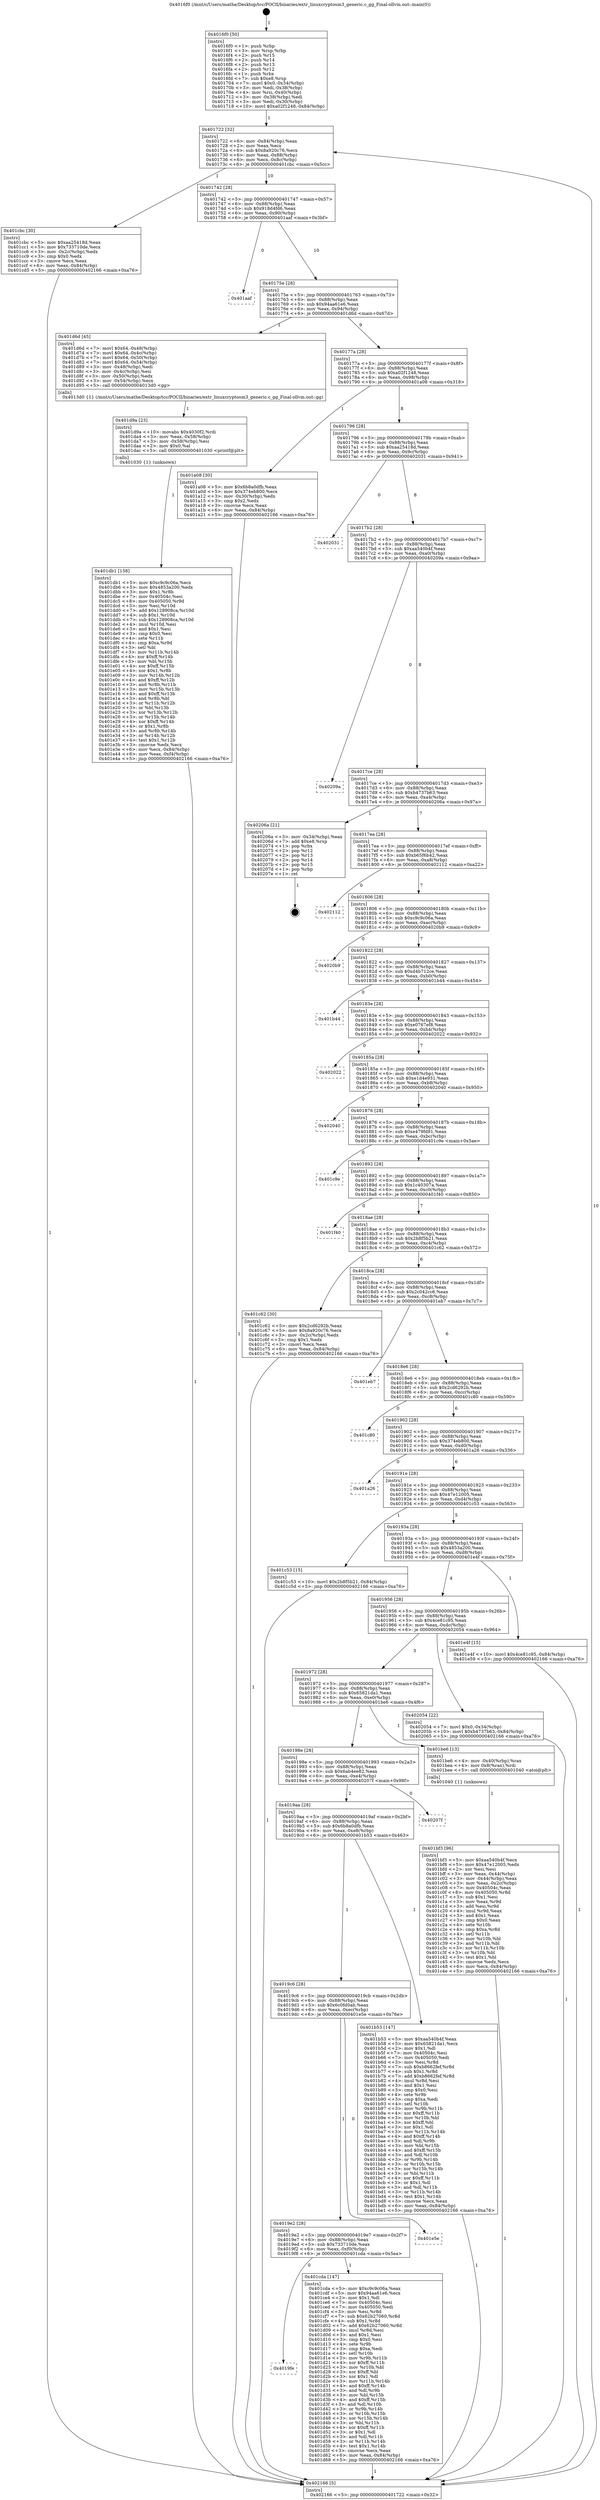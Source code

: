 digraph "0x4016f0" {
  label = "0x4016f0 (/mnt/c/Users/mathe/Desktop/tcc/POCII/binaries/extr_linuxcryptosm3_generic.c_gg_Final-ollvm.out::main(0))"
  labelloc = "t"
  node[shape=record]

  Entry [label="",width=0.3,height=0.3,shape=circle,fillcolor=black,style=filled]
  "0x401722" [label="{
     0x401722 [32]\l
     | [instrs]\l
     &nbsp;&nbsp;0x401722 \<+6\>: mov -0x84(%rbp),%eax\l
     &nbsp;&nbsp;0x401728 \<+2\>: mov %eax,%ecx\l
     &nbsp;&nbsp;0x40172a \<+6\>: sub $0x8a920c76,%ecx\l
     &nbsp;&nbsp;0x401730 \<+6\>: mov %eax,-0x88(%rbp)\l
     &nbsp;&nbsp;0x401736 \<+6\>: mov %ecx,-0x8c(%rbp)\l
     &nbsp;&nbsp;0x40173c \<+6\>: je 0000000000401cbc \<main+0x5cc\>\l
  }"]
  "0x401cbc" [label="{
     0x401cbc [30]\l
     | [instrs]\l
     &nbsp;&nbsp;0x401cbc \<+5\>: mov $0xaa25418d,%eax\l
     &nbsp;&nbsp;0x401cc1 \<+5\>: mov $0x733710de,%ecx\l
     &nbsp;&nbsp;0x401cc6 \<+3\>: mov -0x2c(%rbp),%edx\l
     &nbsp;&nbsp;0x401cc9 \<+3\>: cmp $0x0,%edx\l
     &nbsp;&nbsp;0x401ccc \<+3\>: cmove %ecx,%eax\l
     &nbsp;&nbsp;0x401ccf \<+6\>: mov %eax,-0x84(%rbp)\l
     &nbsp;&nbsp;0x401cd5 \<+5\>: jmp 0000000000402166 \<main+0xa76\>\l
  }"]
  "0x401742" [label="{
     0x401742 [28]\l
     | [instrs]\l
     &nbsp;&nbsp;0x401742 \<+5\>: jmp 0000000000401747 \<main+0x57\>\l
     &nbsp;&nbsp;0x401747 \<+6\>: mov -0x88(%rbp),%eax\l
     &nbsp;&nbsp;0x40174d \<+5\>: sub $0x918d4fd6,%eax\l
     &nbsp;&nbsp;0x401752 \<+6\>: mov %eax,-0x90(%rbp)\l
     &nbsp;&nbsp;0x401758 \<+6\>: je 0000000000401aaf \<main+0x3bf\>\l
  }"]
  Exit [label="",width=0.3,height=0.3,shape=circle,fillcolor=black,style=filled,peripheries=2]
  "0x401aaf" [label="{
     0x401aaf\l
  }", style=dashed]
  "0x40175e" [label="{
     0x40175e [28]\l
     | [instrs]\l
     &nbsp;&nbsp;0x40175e \<+5\>: jmp 0000000000401763 \<main+0x73\>\l
     &nbsp;&nbsp;0x401763 \<+6\>: mov -0x88(%rbp),%eax\l
     &nbsp;&nbsp;0x401769 \<+5\>: sub $0x94aa61e6,%eax\l
     &nbsp;&nbsp;0x40176e \<+6\>: mov %eax,-0x94(%rbp)\l
     &nbsp;&nbsp;0x401774 \<+6\>: je 0000000000401d6d \<main+0x67d\>\l
  }"]
  "0x401db1" [label="{
     0x401db1 [158]\l
     | [instrs]\l
     &nbsp;&nbsp;0x401db1 \<+5\>: mov $0xc9c9c06a,%ecx\l
     &nbsp;&nbsp;0x401db6 \<+5\>: mov $0x4853a200,%edx\l
     &nbsp;&nbsp;0x401dbb \<+3\>: mov $0x1,%r8b\l
     &nbsp;&nbsp;0x401dbe \<+7\>: mov 0x40504c,%esi\l
     &nbsp;&nbsp;0x401dc5 \<+8\>: mov 0x405050,%r9d\l
     &nbsp;&nbsp;0x401dcd \<+3\>: mov %esi,%r10d\l
     &nbsp;&nbsp;0x401dd0 \<+7\>: add $0x128908ca,%r10d\l
     &nbsp;&nbsp;0x401dd7 \<+4\>: sub $0x1,%r10d\l
     &nbsp;&nbsp;0x401ddb \<+7\>: sub $0x128908ca,%r10d\l
     &nbsp;&nbsp;0x401de2 \<+4\>: imul %r10d,%esi\l
     &nbsp;&nbsp;0x401de6 \<+3\>: and $0x1,%esi\l
     &nbsp;&nbsp;0x401de9 \<+3\>: cmp $0x0,%esi\l
     &nbsp;&nbsp;0x401dec \<+4\>: sete %r11b\l
     &nbsp;&nbsp;0x401df0 \<+4\>: cmp $0xa,%r9d\l
     &nbsp;&nbsp;0x401df4 \<+3\>: setl %bl\l
     &nbsp;&nbsp;0x401df7 \<+3\>: mov %r11b,%r14b\l
     &nbsp;&nbsp;0x401dfa \<+4\>: xor $0xff,%r14b\l
     &nbsp;&nbsp;0x401dfe \<+3\>: mov %bl,%r15b\l
     &nbsp;&nbsp;0x401e01 \<+4\>: xor $0xff,%r15b\l
     &nbsp;&nbsp;0x401e05 \<+4\>: xor $0x1,%r8b\l
     &nbsp;&nbsp;0x401e09 \<+3\>: mov %r14b,%r12b\l
     &nbsp;&nbsp;0x401e0c \<+4\>: and $0xff,%r12b\l
     &nbsp;&nbsp;0x401e10 \<+3\>: and %r8b,%r11b\l
     &nbsp;&nbsp;0x401e13 \<+3\>: mov %r15b,%r13b\l
     &nbsp;&nbsp;0x401e16 \<+4\>: and $0xff,%r13b\l
     &nbsp;&nbsp;0x401e1a \<+3\>: and %r8b,%bl\l
     &nbsp;&nbsp;0x401e1d \<+3\>: or %r11b,%r12b\l
     &nbsp;&nbsp;0x401e20 \<+3\>: or %bl,%r13b\l
     &nbsp;&nbsp;0x401e23 \<+3\>: xor %r13b,%r12b\l
     &nbsp;&nbsp;0x401e26 \<+3\>: or %r15b,%r14b\l
     &nbsp;&nbsp;0x401e29 \<+4\>: xor $0xff,%r14b\l
     &nbsp;&nbsp;0x401e2d \<+4\>: or $0x1,%r8b\l
     &nbsp;&nbsp;0x401e31 \<+3\>: and %r8b,%r14b\l
     &nbsp;&nbsp;0x401e34 \<+3\>: or %r14b,%r12b\l
     &nbsp;&nbsp;0x401e37 \<+4\>: test $0x1,%r12b\l
     &nbsp;&nbsp;0x401e3b \<+3\>: cmovne %edx,%ecx\l
     &nbsp;&nbsp;0x401e3e \<+6\>: mov %ecx,-0x84(%rbp)\l
     &nbsp;&nbsp;0x401e44 \<+6\>: mov %eax,-0xf4(%rbp)\l
     &nbsp;&nbsp;0x401e4a \<+5\>: jmp 0000000000402166 \<main+0xa76\>\l
  }"]
  "0x401d6d" [label="{
     0x401d6d [45]\l
     | [instrs]\l
     &nbsp;&nbsp;0x401d6d \<+7\>: movl $0x64,-0x48(%rbp)\l
     &nbsp;&nbsp;0x401d74 \<+7\>: movl $0x64,-0x4c(%rbp)\l
     &nbsp;&nbsp;0x401d7b \<+7\>: movl $0x64,-0x50(%rbp)\l
     &nbsp;&nbsp;0x401d82 \<+7\>: movl $0x64,-0x54(%rbp)\l
     &nbsp;&nbsp;0x401d89 \<+3\>: mov -0x48(%rbp),%edi\l
     &nbsp;&nbsp;0x401d8c \<+3\>: mov -0x4c(%rbp),%esi\l
     &nbsp;&nbsp;0x401d8f \<+3\>: mov -0x50(%rbp),%edx\l
     &nbsp;&nbsp;0x401d92 \<+3\>: mov -0x54(%rbp),%ecx\l
     &nbsp;&nbsp;0x401d95 \<+5\>: call 00000000004013d0 \<gg\>\l
     | [calls]\l
     &nbsp;&nbsp;0x4013d0 \{1\} (/mnt/c/Users/mathe/Desktop/tcc/POCII/binaries/extr_linuxcryptosm3_generic.c_gg_Final-ollvm.out::gg)\l
  }"]
  "0x40177a" [label="{
     0x40177a [28]\l
     | [instrs]\l
     &nbsp;&nbsp;0x40177a \<+5\>: jmp 000000000040177f \<main+0x8f\>\l
     &nbsp;&nbsp;0x40177f \<+6\>: mov -0x88(%rbp),%eax\l
     &nbsp;&nbsp;0x401785 \<+5\>: sub $0xa02f1248,%eax\l
     &nbsp;&nbsp;0x40178a \<+6\>: mov %eax,-0x98(%rbp)\l
     &nbsp;&nbsp;0x401790 \<+6\>: je 0000000000401a08 \<main+0x318\>\l
  }"]
  "0x401d9a" [label="{
     0x401d9a [23]\l
     | [instrs]\l
     &nbsp;&nbsp;0x401d9a \<+10\>: movabs $0x4030f2,%rdi\l
     &nbsp;&nbsp;0x401da4 \<+3\>: mov %eax,-0x58(%rbp)\l
     &nbsp;&nbsp;0x401da7 \<+3\>: mov -0x58(%rbp),%esi\l
     &nbsp;&nbsp;0x401daa \<+2\>: mov $0x0,%al\l
     &nbsp;&nbsp;0x401dac \<+5\>: call 0000000000401030 \<printf@plt\>\l
     | [calls]\l
     &nbsp;&nbsp;0x401030 \{1\} (unknown)\l
  }"]
  "0x401a08" [label="{
     0x401a08 [30]\l
     | [instrs]\l
     &nbsp;&nbsp;0x401a08 \<+5\>: mov $0x6b8a0dfb,%eax\l
     &nbsp;&nbsp;0x401a0d \<+5\>: mov $0x374eb800,%ecx\l
     &nbsp;&nbsp;0x401a12 \<+3\>: mov -0x30(%rbp),%edx\l
     &nbsp;&nbsp;0x401a15 \<+3\>: cmp $0x2,%edx\l
     &nbsp;&nbsp;0x401a18 \<+3\>: cmovne %ecx,%eax\l
     &nbsp;&nbsp;0x401a1b \<+6\>: mov %eax,-0x84(%rbp)\l
     &nbsp;&nbsp;0x401a21 \<+5\>: jmp 0000000000402166 \<main+0xa76\>\l
  }"]
  "0x401796" [label="{
     0x401796 [28]\l
     | [instrs]\l
     &nbsp;&nbsp;0x401796 \<+5\>: jmp 000000000040179b \<main+0xab\>\l
     &nbsp;&nbsp;0x40179b \<+6\>: mov -0x88(%rbp),%eax\l
     &nbsp;&nbsp;0x4017a1 \<+5\>: sub $0xaa25418d,%eax\l
     &nbsp;&nbsp;0x4017a6 \<+6\>: mov %eax,-0x9c(%rbp)\l
     &nbsp;&nbsp;0x4017ac \<+6\>: je 0000000000402031 \<main+0x941\>\l
  }"]
  "0x402166" [label="{
     0x402166 [5]\l
     | [instrs]\l
     &nbsp;&nbsp;0x402166 \<+5\>: jmp 0000000000401722 \<main+0x32\>\l
  }"]
  "0x4016f0" [label="{
     0x4016f0 [50]\l
     | [instrs]\l
     &nbsp;&nbsp;0x4016f0 \<+1\>: push %rbp\l
     &nbsp;&nbsp;0x4016f1 \<+3\>: mov %rsp,%rbp\l
     &nbsp;&nbsp;0x4016f4 \<+2\>: push %r15\l
     &nbsp;&nbsp;0x4016f6 \<+2\>: push %r14\l
     &nbsp;&nbsp;0x4016f8 \<+2\>: push %r13\l
     &nbsp;&nbsp;0x4016fa \<+2\>: push %r12\l
     &nbsp;&nbsp;0x4016fc \<+1\>: push %rbx\l
     &nbsp;&nbsp;0x4016fd \<+7\>: sub $0xe8,%rsp\l
     &nbsp;&nbsp;0x401704 \<+7\>: movl $0x0,-0x34(%rbp)\l
     &nbsp;&nbsp;0x40170b \<+3\>: mov %edi,-0x38(%rbp)\l
     &nbsp;&nbsp;0x40170e \<+4\>: mov %rsi,-0x40(%rbp)\l
     &nbsp;&nbsp;0x401712 \<+3\>: mov -0x38(%rbp),%edi\l
     &nbsp;&nbsp;0x401715 \<+3\>: mov %edi,-0x30(%rbp)\l
     &nbsp;&nbsp;0x401718 \<+10\>: movl $0xa02f1248,-0x84(%rbp)\l
  }"]
  "0x4019fe" [label="{
     0x4019fe\l
  }", style=dashed]
  "0x402031" [label="{
     0x402031\l
  }", style=dashed]
  "0x4017b2" [label="{
     0x4017b2 [28]\l
     | [instrs]\l
     &nbsp;&nbsp;0x4017b2 \<+5\>: jmp 00000000004017b7 \<main+0xc7\>\l
     &nbsp;&nbsp;0x4017b7 \<+6\>: mov -0x88(%rbp),%eax\l
     &nbsp;&nbsp;0x4017bd \<+5\>: sub $0xaa540b4f,%eax\l
     &nbsp;&nbsp;0x4017c2 \<+6\>: mov %eax,-0xa0(%rbp)\l
     &nbsp;&nbsp;0x4017c8 \<+6\>: je 000000000040209a \<main+0x9aa\>\l
  }"]
  "0x401cda" [label="{
     0x401cda [147]\l
     | [instrs]\l
     &nbsp;&nbsp;0x401cda \<+5\>: mov $0xc9c9c06a,%eax\l
     &nbsp;&nbsp;0x401cdf \<+5\>: mov $0x94aa61e6,%ecx\l
     &nbsp;&nbsp;0x401ce4 \<+2\>: mov $0x1,%dl\l
     &nbsp;&nbsp;0x401ce6 \<+7\>: mov 0x40504c,%esi\l
     &nbsp;&nbsp;0x401ced \<+7\>: mov 0x405050,%edi\l
     &nbsp;&nbsp;0x401cf4 \<+3\>: mov %esi,%r8d\l
     &nbsp;&nbsp;0x401cf7 \<+7\>: sub $0x62b27060,%r8d\l
     &nbsp;&nbsp;0x401cfe \<+4\>: sub $0x1,%r8d\l
     &nbsp;&nbsp;0x401d02 \<+7\>: add $0x62b27060,%r8d\l
     &nbsp;&nbsp;0x401d09 \<+4\>: imul %r8d,%esi\l
     &nbsp;&nbsp;0x401d0d \<+3\>: and $0x1,%esi\l
     &nbsp;&nbsp;0x401d10 \<+3\>: cmp $0x0,%esi\l
     &nbsp;&nbsp;0x401d13 \<+4\>: sete %r9b\l
     &nbsp;&nbsp;0x401d17 \<+3\>: cmp $0xa,%edi\l
     &nbsp;&nbsp;0x401d1a \<+4\>: setl %r10b\l
     &nbsp;&nbsp;0x401d1e \<+3\>: mov %r9b,%r11b\l
     &nbsp;&nbsp;0x401d21 \<+4\>: xor $0xff,%r11b\l
     &nbsp;&nbsp;0x401d25 \<+3\>: mov %r10b,%bl\l
     &nbsp;&nbsp;0x401d28 \<+3\>: xor $0xff,%bl\l
     &nbsp;&nbsp;0x401d2b \<+3\>: xor $0x1,%dl\l
     &nbsp;&nbsp;0x401d2e \<+3\>: mov %r11b,%r14b\l
     &nbsp;&nbsp;0x401d31 \<+4\>: and $0xff,%r14b\l
     &nbsp;&nbsp;0x401d35 \<+3\>: and %dl,%r9b\l
     &nbsp;&nbsp;0x401d38 \<+3\>: mov %bl,%r15b\l
     &nbsp;&nbsp;0x401d3b \<+4\>: and $0xff,%r15b\l
     &nbsp;&nbsp;0x401d3f \<+3\>: and %dl,%r10b\l
     &nbsp;&nbsp;0x401d42 \<+3\>: or %r9b,%r14b\l
     &nbsp;&nbsp;0x401d45 \<+3\>: or %r10b,%r15b\l
     &nbsp;&nbsp;0x401d48 \<+3\>: xor %r15b,%r14b\l
     &nbsp;&nbsp;0x401d4b \<+3\>: or %bl,%r11b\l
     &nbsp;&nbsp;0x401d4e \<+4\>: xor $0xff,%r11b\l
     &nbsp;&nbsp;0x401d52 \<+3\>: or $0x1,%dl\l
     &nbsp;&nbsp;0x401d55 \<+3\>: and %dl,%r11b\l
     &nbsp;&nbsp;0x401d58 \<+3\>: or %r11b,%r14b\l
     &nbsp;&nbsp;0x401d5b \<+4\>: test $0x1,%r14b\l
     &nbsp;&nbsp;0x401d5f \<+3\>: cmovne %ecx,%eax\l
     &nbsp;&nbsp;0x401d62 \<+6\>: mov %eax,-0x84(%rbp)\l
     &nbsp;&nbsp;0x401d68 \<+5\>: jmp 0000000000402166 \<main+0xa76\>\l
  }"]
  "0x40209a" [label="{
     0x40209a\l
  }", style=dashed]
  "0x4017ce" [label="{
     0x4017ce [28]\l
     | [instrs]\l
     &nbsp;&nbsp;0x4017ce \<+5\>: jmp 00000000004017d3 \<main+0xe3\>\l
     &nbsp;&nbsp;0x4017d3 \<+6\>: mov -0x88(%rbp),%eax\l
     &nbsp;&nbsp;0x4017d9 \<+5\>: sub $0xb4737b63,%eax\l
     &nbsp;&nbsp;0x4017de \<+6\>: mov %eax,-0xa4(%rbp)\l
     &nbsp;&nbsp;0x4017e4 \<+6\>: je 000000000040206a \<main+0x97a\>\l
  }"]
  "0x4019e2" [label="{
     0x4019e2 [28]\l
     | [instrs]\l
     &nbsp;&nbsp;0x4019e2 \<+5\>: jmp 00000000004019e7 \<main+0x2f7\>\l
     &nbsp;&nbsp;0x4019e7 \<+6\>: mov -0x88(%rbp),%eax\l
     &nbsp;&nbsp;0x4019ed \<+5\>: sub $0x733710de,%eax\l
     &nbsp;&nbsp;0x4019f2 \<+6\>: mov %eax,-0xf0(%rbp)\l
     &nbsp;&nbsp;0x4019f8 \<+6\>: je 0000000000401cda \<main+0x5ea\>\l
  }"]
  "0x40206a" [label="{
     0x40206a [21]\l
     | [instrs]\l
     &nbsp;&nbsp;0x40206a \<+3\>: mov -0x34(%rbp),%eax\l
     &nbsp;&nbsp;0x40206d \<+7\>: add $0xe8,%rsp\l
     &nbsp;&nbsp;0x402074 \<+1\>: pop %rbx\l
     &nbsp;&nbsp;0x402075 \<+2\>: pop %r12\l
     &nbsp;&nbsp;0x402077 \<+2\>: pop %r13\l
     &nbsp;&nbsp;0x402079 \<+2\>: pop %r14\l
     &nbsp;&nbsp;0x40207b \<+2\>: pop %r15\l
     &nbsp;&nbsp;0x40207d \<+1\>: pop %rbp\l
     &nbsp;&nbsp;0x40207e \<+1\>: ret\l
  }"]
  "0x4017ea" [label="{
     0x4017ea [28]\l
     | [instrs]\l
     &nbsp;&nbsp;0x4017ea \<+5\>: jmp 00000000004017ef \<main+0xff\>\l
     &nbsp;&nbsp;0x4017ef \<+6\>: mov -0x88(%rbp),%eax\l
     &nbsp;&nbsp;0x4017f5 \<+5\>: sub $0xb65f6b42,%eax\l
     &nbsp;&nbsp;0x4017fa \<+6\>: mov %eax,-0xa8(%rbp)\l
     &nbsp;&nbsp;0x401800 \<+6\>: je 0000000000402112 \<main+0xa22\>\l
  }"]
  "0x401e5e" [label="{
     0x401e5e\l
  }", style=dashed]
  "0x402112" [label="{
     0x402112\l
  }", style=dashed]
  "0x401806" [label="{
     0x401806 [28]\l
     | [instrs]\l
     &nbsp;&nbsp;0x401806 \<+5\>: jmp 000000000040180b \<main+0x11b\>\l
     &nbsp;&nbsp;0x40180b \<+6\>: mov -0x88(%rbp),%eax\l
     &nbsp;&nbsp;0x401811 \<+5\>: sub $0xc9c9c06a,%eax\l
     &nbsp;&nbsp;0x401816 \<+6\>: mov %eax,-0xac(%rbp)\l
     &nbsp;&nbsp;0x40181c \<+6\>: je 00000000004020b9 \<main+0x9c9\>\l
  }"]
  "0x401bf3" [label="{
     0x401bf3 [96]\l
     | [instrs]\l
     &nbsp;&nbsp;0x401bf3 \<+5\>: mov $0xaa540b4f,%ecx\l
     &nbsp;&nbsp;0x401bf8 \<+5\>: mov $0x47e12005,%edx\l
     &nbsp;&nbsp;0x401bfd \<+2\>: xor %esi,%esi\l
     &nbsp;&nbsp;0x401bff \<+3\>: mov %eax,-0x44(%rbp)\l
     &nbsp;&nbsp;0x401c02 \<+3\>: mov -0x44(%rbp),%eax\l
     &nbsp;&nbsp;0x401c05 \<+3\>: mov %eax,-0x2c(%rbp)\l
     &nbsp;&nbsp;0x401c08 \<+7\>: mov 0x40504c,%eax\l
     &nbsp;&nbsp;0x401c0f \<+8\>: mov 0x405050,%r8d\l
     &nbsp;&nbsp;0x401c17 \<+3\>: sub $0x1,%esi\l
     &nbsp;&nbsp;0x401c1a \<+3\>: mov %eax,%r9d\l
     &nbsp;&nbsp;0x401c1d \<+3\>: add %esi,%r9d\l
     &nbsp;&nbsp;0x401c20 \<+4\>: imul %r9d,%eax\l
     &nbsp;&nbsp;0x401c24 \<+3\>: and $0x1,%eax\l
     &nbsp;&nbsp;0x401c27 \<+3\>: cmp $0x0,%eax\l
     &nbsp;&nbsp;0x401c2a \<+4\>: sete %r10b\l
     &nbsp;&nbsp;0x401c2e \<+4\>: cmp $0xa,%r8d\l
     &nbsp;&nbsp;0x401c32 \<+4\>: setl %r11b\l
     &nbsp;&nbsp;0x401c36 \<+3\>: mov %r10b,%bl\l
     &nbsp;&nbsp;0x401c39 \<+3\>: and %r11b,%bl\l
     &nbsp;&nbsp;0x401c3c \<+3\>: xor %r11b,%r10b\l
     &nbsp;&nbsp;0x401c3f \<+3\>: or %r10b,%bl\l
     &nbsp;&nbsp;0x401c42 \<+3\>: test $0x1,%bl\l
     &nbsp;&nbsp;0x401c45 \<+3\>: cmovne %edx,%ecx\l
     &nbsp;&nbsp;0x401c48 \<+6\>: mov %ecx,-0x84(%rbp)\l
     &nbsp;&nbsp;0x401c4e \<+5\>: jmp 0000000000402166 \<main+0xa76\>\l
  }"]
  "0x4020b9" [label="{
     0x4020b9\l
  }", style=dashed]
  "0x401822" [label="{
     0x401822 [28]\l
     | [instrs]\l
     &nbsp;&nbsp;0x401822 \<+5\>: jmp 0000000000401827 \<main+0x137\>\l
     &nbsp;&nbsp;0x401827 \<+6\>: mov -0x88(%rbp),%eax\l
     &nbsp;&nbsp;0x40182d \<+5\>: sub $0xd4b712ce,%eax\l
     &nbsp;&nbsp;0x401832 \<+6\>: mov %eax,-0xb0(%rbp)\l
     &nbsp;&nbsp;0x401838 \<+6\>: je 0000000000401b44 \<main+0x454\>\l
  }"]
  "0x4019c6" [label="{
     0x4019c6 [28]\l
     | [instrs]\l
     &nbsp;&nbsp;0x4019c6 \<+5\>: jmp 00000000004019cb \<main+0x2db\>\l
     &nbsp;&nbsp;0x4019cb \<+6\>: mov -0x88(%rbp),%eax\l
     &nbsp;&nbsp;0x4019d1 \<+5\>: sub $0x6c0fd0ab,%eax\l
     &nbsp;&nbsp;0x4019d6 \<+6\>: mov %eax,-0xec(%rbp)\l
     &nbsp;&nbsp;0x4019dc \<+6\>: je 0000000000401e5e \<main+0x76e\>\l
  }"]
  "0x401b44" [label="{
     0x401b44\l
  }", style=dashed]
  "0x40183e" [label="{
     0x40183e [28]\l
     | [instrs]\l
     &nbsp;&nbsp;0x40183e \<+5\>: jmp 0000000000401843 \<main+0x153\>\l
     &nbsp;&nbsp;0x401843 \<+6\>: mov -0x88(%rbp),%eax\l
     &nbsp;&nbsp;0x401849 \<+5\>: sub $0xe0767ef8,%eax\l
     &nbsp;&nbsp;0x40184e \<+6\>: mov %eax,-0xb4(%rbp)\l
     &nbsp;&nbsp;0x401854 \<+6\>: je 0000000000402022 \<main+0x932\>\l
  }"]
  "0x401b53" [label="{
     0x401b53 [147]\l
     | [instrs]\l
     &nbsp;&nbsp;0x401b53 \<+5\>: mov $0xaa540b4f,%eax\l
     &nbsp;&nbsp;0x401b58 \<+5\>: mov $0x65821da1,%ecx\l
     &nbsp;&nbsp;0x401b5d \<+2\>: mov $0x1,%dl\l
     &nbsp;&nbsp;0x401b5f \<+7\>: mov 0x40504c,%esi\l
     &nbsp;&nbsp;0x401b66 \<+7\>: mov 0x405050,%edi\l
     &nbsp;&nbsp;0x401b6d \<+3\>: mov %esi,%r8d\l
     &nbsp;&nbsp;0x401b70 \<+7\>: sub $0xb8662fef,%r8d\l
     &nbsp;&nbsp;0x401b77 \<+4\>: sub $0x1,%r8d\l
     &nbsp;&nbsp;0x401b7b \<+7\>: add $0xb8662fef,%r8d\l
     &nbsp;&nbsp;0x401b82 \<+4\>: imul %r8d,%esi\l
     &nbsp;&nbsp;0x401b86 \<+3\>: and $0x1,%esi\l
     &nbsp;&nbsp;0x401b89 \<+3\>: cmp $0x0,%esi\l
     &nbsp;&nbsp;0x401b8c \<+4\>: sete %r9b\l
     &nbsp;&nbsp;0x401b90 \<+3\>: cmp $0xa,%edi\l
     &nbsp;&nbsp;0x401b93 \<+4\>: setl %r10b\l
     &nbsp;&nbsp;0x401b97 \<+3\>: mov %r9b,%r11b\l
     &nbsp;&nbsp;0x401b9a \<+4\>: xor $0xff,%r11b\l
     &nbsp;&nbsp;0x401b9e \<+3\>: mov %r10b,%bl\l
     &nbsp;&nbsp;0x401ba1 \<+3\>: xor $0xff,%bl\l
     &nbsp;&nbsp;0x401ba4 \<+3\>: xor $0x1,%dl\l
     &nbsp;&nbsp;0x401ba7 \<+3\>: mov %r11b,%r14b\l
     &nbsp;&nbsp;0x401baa \<+4\>: and $0xff,%r14b\l
     &nbsp;&nbsp;0x401bae \<+3\>: and %dl,%r9b\l
     &nbsp;&nbsp;0x401bb1 \<+3\>: mov %bl,%r15b\l
     &nbsp;&nbsp;0x401bb4 \<+4\>: and $0xff,%r15b\l
     &nbsp;&nbsp;0x401bb8 \<+3\>: and %dl,%r10b\l
     &nbsp;&nbsp;0x401bbb \<+3\>: or %r9b,%r14b\l
     &nbsp;&nbsp;0x401bbe \<+3\>: or %r10b,%r15b\l
     &nbsp;&nbsp;0x401bc1 \<+3\>: xor %r15b,%r14b\l
     &nbsp;&nbsp;0x401bc4 \<+3\>: or %bl,%r11b\l
     &nbsp;&nbsp;0x401bc7 \<+4\>: xor $0xff,%r11b\l
     &nbsp;&nbsp;0x401bcb \<+3\>: or $0x1,%dl\l
     &nbsp;&nbsp;0x401bce \<+3\>: and %dl,%r11b\l
     &nbsp;&nbsp;0x401bd1 \<+3\>: or %r11b,%r14b\l
     &nbsp;&nbsp;0x401bd4 \<+4\>: test $0x1,%r14b\l
     &nbsp;&nbsp;0x401bd8 \<+3\>: cmovne %ecx,%eax\l
     &nbsp;&nbsp;0x401bdb \<+6\>: mov %eax,-0x84(%rbp)\l
     &nbsp;&nbsp;0x401be1 \<+5\>: jmp 0000000000402166 \<main+0xa76\>\l
  }"]
  "0x402022" [label="{
     0x402022\l
  }", style=dashed]
  "0x40185a" [label="{
     0x40185a [28]\l
     | [instrs]\l
     &nbsp;&nbsp;0x40185a \<+5\>: jmp 000000000040185f \<main+0x16f\>\l
     &nbsp;&nbsp;0x40185f \<+6\>: mov -0x88(%rbp),%eax\l
     &nbsp;&nbsp;0x401865 \<+5\>: sub $0xe1d4e931,%eax\l
     &nbsp;&nbsp;0x40186a \<+6\>: mov %eax,-0xb8(%rbp)\l
     &nbsp;&nbsp;0x401870 \<+6\>: je 0000000000402040 \<main+0x950\>\l
  }"]
  "0x4019aa" [label="{
     0x4019aa [28]\l
     | [instrs]\l
     &nbsp;&nbsp;0x4019aa \<+5\>: jmp 00000000004019af \<main+0x2bf\>\l
     &nbsp;&nbsp;0x4019af \<+6\>: mov -0x88(%rbp),%eax\l
     &nbsp;&nbsp;0x4019b5 \<+5\>: sub $0x6b8a0dfb,%eax\l
     &nbsp;&nbsp;0x4019ba \<+6\>: mov %eax,-0xe8(%rbp)\l
     &nbsp;&nbsp;0x4019c0 \<+6\>: je 0000000000401b53 \<main+0x463\>\l
  }"]
  "0x402040" [label="{
     0x402040\l
  }", style=dashed]
  "0x401876" [label="{
     0x401876 [28]\l
     | [instrs]\l
     &nbsp;&nbsp;0x401876 \<+5\>: jmp 000000000040187b \<main+0x18b\>\l
     &nbsp;&nbsp;0x40187b \<+6\>: mov -0x88(%rbp),%eax\l
     &nbsp;&nbsp;0x401881 \<+5\>: sub $0xe479fd91,%eax\l
     &nbsp;&nbsp;0x401886 \<+6\>: mov %eax,-0xbc(%rbp)\l
     &nbsp;&nbsp;0x40188c \<+6\>: je 0000000000401c9e \<main+0x5ae\>\l
  }"]
  "0x40207f" [label="{
     0x40207f\l
  }", style=dashed]
  "0x401c9e" [label="{
     0x401c9e\l
  }", style=dashed]
  "0x401892" [label="{
     0x401892 [28]\l
     | [instrs]\l
     &nbsp;&nbsp;0x401892 \<+5\>: jmp 0000000000401897 \<main+0x1a7\>\l
     &nbsp;&nbsp;0x401897 \<+6\>: mov -0x88(%rbp),%eax\l
     &nbsp;&nbsp;0x40189d \<+5\>: sub $0x1c40307a,%eax\l
     &nbsp;&nbsp;0x4018a2 \<+6\>: mov %eax,-0xc0(%rbp)\l
     &nbsp;&nbsp;0x4018a8 \<+6\>: je 0000000000401f40 \<main+0x850\>\l
  }"]
  "0x40198e" [label="{
     0x40198e [28]\l
     | [instrs]\l
     &nbsp;&nbsp;0x40198e \<+5\>: jmp 0000000000401993 \<main+0x2a3\>\l
     &nbsp;&nbsp;0x401993 \<+6\>: mov -0x88(%rbp),%eax\l
     &nbsp;&nbsp;0x401999 \<+5\>: sub $0x6ab4ee82,%eax\l
     &nbsp;&nbsp;0x40199e \<+6\>: mov %eax,-0xe4(%rbp)\l
     &nbsp;&nbsp;0x4019a4 \<+6\>: je 000000000040207f \<main+0x98f\>\l
  }"]
  "0x401f40" [label="{
     0x401f40\l
  }", style=dashed]
  "0x4018ae" [label="{
     0x4018ae [28]\l
     | [instrs]\l
     &nbsp;&nbsp;0x4018ae \<+5\>: jmp 00000000004018b3 \<main+0x1c3\>\l
     &nbsp;&nbsp;0x4018b3 \<+6\>: mov -0x88(%rbp),%eax\l
     &nbsp;&nbsp;0x4018b9 \<+5\>: sub $0x2b8f5b21,%eax\l
     &nbsp;&nbsp;0x4018be \<+6\>: mov %eax,-0xc4(%rbp)\l
     &nbsp;&nbsp;0x4018c4 \<+6\>: je 0000000000401c62 \<main+0x572\>\l
  }"]
  "0x401be6" [label="{
     0x401be6 [13]\l
     | [instrs]\l
     &nbsp;&nbsp;0x401be6 \<+4\>: mov -0x40(%rbp),%rax\l
     &nbsp;&nbsp;0x401bea \<+4\>: mov 0x8(%rax),%rdi\l
     &nbsp;&nbsp;0x401bee \<+5\>: call 0000000000401040 \<atoi@plt\>\l
     | [calls]\l
     &nbsp;&nbsp;0x401040 \{1\} (unknown)\l
  }"]
  "0x401c62" [label="{
     0x401c62 [30]\l
     | [instrs]\l
     &nbsp;&nbsp;0x401c62 \<+5\>: mov $0x2cd6292b,%eax\l
     &nbsp;&nbsp;0x401c67 \<+5\>: mov $0x8a920c76,%ecx\l
     &nbsp;&nbsp;0x401c6c \<+3\>: mov -0x2c(%rbp),%edx\l
     &nbsp;&nbsp;0x401c6f \<+3\>: cmp $0x1,%edx\l
     &nbsp;&nbsp;0x401c72 \<+3\>: cmovl %ecx,%eax\l
     &nbsp;&nbsp;0x401c75 \<+6\>: mov %eax,-0x84(%rbp)\l
     &nbsp;&nbsp;0x401c7b \<+5\>: jmp 0000000000402166 \<main+0xa76\>\l
  }"]
  "0x4018ca" [label="{
     0x4018ca [28]\l
     | [instrs]\l
     &nbsp;&nbsp;0x4018ca \<+5\>: jmp 00000000004018cf \<main+0x1df\>\l
     &nbsp;&nbsp;0x4018cf \<+6\>: mov -0x88(%rbp),%eax\l
     &nbsp;&nbsp;0x4018d5 \<+5\>: sub $0x2c042cc6,%eax\l
     &nbsp;&nbsp;0x4018da \<+6\>: mov %eax,-0xc8(%rbp)\l
     &nbsp;&nbsp;0x4018e0 \<+6\>: je 0000000000401eb7 \<main+0x7c7\>\l
  }"]
  "0x401972" [label="{
     0x401972 [28]\l
     | [instrs]\l
     &nbsp;&nbsp;0x401972 \<+5\>: jmp 0000000000401977 \<main+0x287\>\l
     &nbsp;&nbsp;0x401977 \<+6\>: mov -0x88(%rbp),%eax\l
     &nbsp;&nbsp;0x40197d \<+5\>: sub $0x65821da1,%eax\l
     &nbsp;&nbsp;0x401982 \<+6\>: mov %eax,-0xe0(%rbp)\l
     &nbsp;&nbsp;0x401988 \<+6\>: je 0000000000401be6 \<main+0x4f6\>\l
  }"]
  "0x401eb7" [label="{
     0x401eb7\l
  }", style=dashed]
  "0x4018e6" [label="{
     0x4018e6 [28]\l
     | [instrs]\l
     &nbsp;&nbsp;0x4018e6 \<+5\>: jmp 00000000004018eb \<main+0x1fb\>\l
     &nbsp;&nbsp;0x4018eb \<+6\>: mov -0x88(%rbp),%eax\l
     &nbsp;&nbsp;0x4018f1 \<+5\>: sub $0x2cd6292b,%eax\l
     &nbsp;&nbsp;0x4018f6 \<+6\>: mov %eax,-0xcc(%rbp)\l
     &nbsp;&nbsp;0x4018fc \<+6\>: je 0000000000401c80 \<main+0x590\>\l
  }"]
  "0x402054" [label="{
     0x402054 [22]\l
     | [instrs]\l
     &nbsp;&nbsp;0x402054 \<+7\>: movl $0x0,-0x34(%rbp)\l
     &nbsp;&nbsp;0x40205b \<+10\>: movl $0xb4737b63,-0x84(%rbp)\l
     &nbsp;&nbsp;0x402065 \<+5\>: jmp 0000000000402166 \<main+0xa76\>\l
  }"]
  "0x401c80" [label="{
     0x401c80\l
  }", style=dashed]
  "0x401902" [label="{
     0x401902 [28]\l
     | [instrs]\l
     &nbsp;&nbsp;0x401902 \<+5\>: jmp 0000000000401907 \<main+0x217\>\l
     &nbsp;&nbsp;0x401907 \<+6\>: mov -0x88(%rbp),%eax\l
     &nbsp;&nbsp;0x40190d \<+5\>: sub $0x374eb800,%eax\l
     &nbsp;&nbsp;0x401912 \<+6\>: mov %eax,-0xd0(%rbp)\l
     &nbsp;&nbsp;0x401918 \<+6\>: je 0000000000401a26 \<main+0x336\>\l
  }"]
  "0x401956" [label="{
     0x401956 [28]\l
     | [instrs]\l
     &nbsp;&nbsp;0x401956 \<+5\>: jmp 000000000040195b \<main+0x26b\>\l
     &nbsp;&nbsp;0x40195b \<+6\>: mov -0x88(%rbp),%eax\l
     &nbsp;&nbsp;0x401961 \<+5\>: sub $0x4ce81c95,%eax\l
     &nbsp;&nbsp;0x401966 \<+6\>: mov %eax,-0xdc(%rbp)\l
     &nbsp;&nbsp;0x40196c \<+6\>: je 0000000000402054 \<main+0x964\>\l
  }"]
  "0x401a26" [label="{
     0x401a26\l
  }", style=dashed]
  "0x40191e" [label="{
     0x40191e [28]\l
     | [instrs]\l
     &nbsp;&nbsp;0x40191e \<+5\>: jmp 0000000000401923 \<main+0x233\>\l
     &nbsp;&nbsp;0x401923 \<+6\>: mov -0x88(%rbp),%eax\l
     &nbsp;&nbsp;0x401929 \<+5\>: sub $0x47e12005,%eax\l
     &nbsp;&nbsp;0x40192e \<+6\>: mov %eax,-0xd4(%rbp)\l
     &nbsp;&nbsp;0x401934 \<+6\>: je 0000000000401c53 \<main+0x563\>\l
  }"]
  "0x401e4f" [label="{
     0x401e4f [15]\l
     | [instrs]\l
     &nbsp;&nbsp;0x401e4f \<+10\>: movl $0x4ce81c95,-0x84(%rbp)\l
     &nbsp;&nbsp;0x401e59 \<+5\>: jmp 0000000000402166 \<main+0xa76\>\l
  }"]
  "0x401c53" [label="{
     0x401c53 [15]\l
     | [instrs]\l
     &nbsp;&nbsp;0x401c53 \<+10\>: movl $0x2b8f5b21,-0x84(%rbp)\l
     &nbsp;&nbsp;0x401c5d \<+5\>: jmp 0000000000402166 \<main+0xa76\>\l
  }"]
  "0x40193a" [label="{
     0x40193a [28]\l
     | [instrs]\l
     &nbsp;&nbsp;0x40193a \<+5\>: jmp 000000000040193f \<main+0x24f\>\l
     &nbsp;&nbsp;0x40193f \<+6\>: mov -0x88(%rbp),%eax\l
     &nbsp;&nbsp;0x401945 \<+5\>: sub $0x4853a200,%eax\l
     &nbsp;&nbsp;0x40194a \<+6\>: mov %eax,-0xd8(%rbp)\l
     &nbsp;&nbsp;0x401950 \<+6\>: je 0000000000401e4f \<main+0x75f\>\l
  }"]
  Entry -> "0x4016f0" [label=" 1"]
  "0x401722" -> "0x401cbc" [label=" 1"]
  "0x401722" -> "0x401742" [label=" 10"]
  "0x40206a" -> Exit [label=" 1"]
  "0x401742" -> "0x401aaf" [label=" 0"]
  "0x401742" -> "0x40175e" [label=" 10"]
  "0x402054" -> "0x402166" [label=" 1"]
  "0x40175e" -> "0x401d6d" [label=" 1"]
  "0x40175e" -> "0x40177a" [label=" 9"]
  "0x401e4f" -> "0x402166" [label=" 1"]
  "0x40177a" -> "0x401a08" [label=" 1"]
  "0x40177a" -> "0x401796" [label=" 8"]
  "0x401a08" -> "0x402166" [label=" 1"]
  "0x4016f0" -> "0x401722" [label=" 1"]
  "0x402166" -> "0x401722" [label=" 10"]
  "0x401db1" -> "0x402166" [label=" 1"]
  "0x401796" -> "0x402031" [label=" 0"]
  "0x401796" -> "0x4017b2" [label=" 8"]
  "0x401d9a" -> "0x401db1" [label=" 1"]
  "0x4017b2" -> "0x40209a" [label=" 0"]
  "0x4017b2" -> "0x4017ce" [label=" 8"]
  "0x401d6d" -> "0x401d9a" [label=" 1"]
  "0x4017ce" -> "0x40206a" [label=" 1"]
  "0x4017ce" -> "0x4017ea" [label=" 7"]
  "0x4019e2" -> "0x4019fe" [label=" 0"]
  "0x4017ea" -> "0x402112" [label=" 0"]
  "0x4017ea" -> "0x401806" [label=" 7"]
  "0x4019e2" -> "0x401cda" [label=" 1"]
  "0x401806" -> "0x4020b9" [label=" 0"]
  "0x401806" -> "0x401822" [label=" 7"]
  "0x4019c6" -> "0x4019e2" [label=" 1"]
  "0x401822" -> "0x401b44" [label=" 0"]
  "0x401822" -> "0x40183e" [label=" 7"]
  "0x4019c6" -> "0x401e5e" [label=" 0"]
  "0x40183e" -> "0x402022" [label=" 0"]
  "0x40183e" -> "0x40185a" [label=" 7"]
  "0x401cda" -> "0x402166" [label=" 1"]
  "0x40185a" -> "0x402040" [label=" 0"]
  "0x40185a" -> "0x401876" [label=" 7"]
  "0x401c62" -> "0x402166" [label=" 1"]
  "0x401876" -> "0x401c9e" [label=" 0"]
  "0x401876" -> "0x401892" [label=" 7"]
  "0x401c53" -> "0x402166" [label=" 1"]
  "0x401892" -> "0x401f40" [label=" 0"]
  "0x401892" -> "0x4018ae" [label=" 7"]
  "0x401be6" -> "0x401bf3" [label=" 1"]
  "0x4018ae" -> "0x401c62" [label=" 1"]
  "0x4018ae" -> "0x4018ca" [label=" 6"]
  "0x401b53" -> "0x402166" [label=" 1"]
  "0x4018ca" -> "0x401eb7" [label=" 0"]
  "0x4018ca" -> "0x4018e6" [label=" 6"]
  "0x4019aa" -> "0x401b53" [label=" 1"]
  "0x4018e6" -> "0x401c80" [label=" 0"]
  "0x4018e6" -> "0x401902" [label=" 6"]
  "0x401cbc" -> "0x402166" [label=" 1"]
  "0x401902" -> "0x401a26" [label=" 0"]
  "0x401902" -> "0x40191e" [label=" 6"]
  "0x40198e" -> "0x40207f" [label=" 0"]
  "0x40191e" -> "0x401c53" [label=" 1"]
  "0x40191e" -> "0x40193a" [label=" 5"]
  "0x401bf3" -> "0x402166" [label=" 1"]
  "0x40193a" -> "0x401e4f" [label=" 1"]
  "0x40193a" -> "0x401956" [label=" 4"]
  "0x40198e" -> "0x4019aa" [label=" 2"]
  "0x401956" -> "0x402054" [label=" 1"]
  "0x401956" -> "0x401972" [label=" 3"]
  "0x4019aa" -> "0x4019c6" [label=" 1"]
  "0x401972" -> "0x401be6" [label=" 1"]
  "0x401972" -> "0x40198e" [label=" 2"]
}
